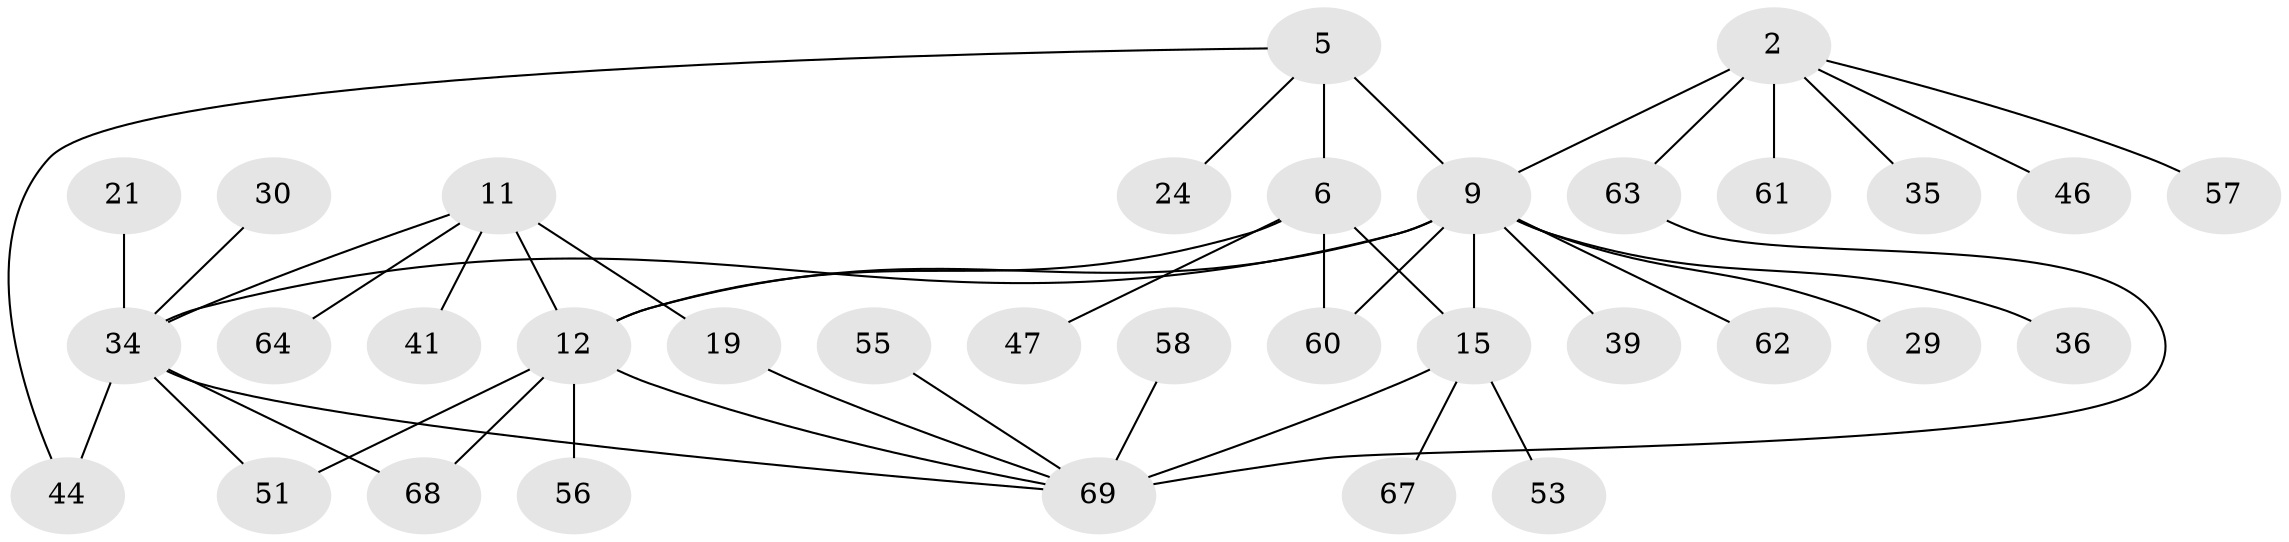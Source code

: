 // original degree distribution, {5: 0.057971014492753624, 4: 0.07246376811594203, 9: 0.028985507246376812, 2: 0.2028985507246377, 6: 0.07246376811594203, 10: 0.014492753623188406, 1: 0.4927536231884058, 3: 0.057971014492753624}
// Generated by graph-tools (version 1.1) at 2025/58/03/04/25 21:58:18]
// undirected, 34 vertices, 44 edges
graph export_dot {
graph [start="1"]
  node [color=gray90,style=filled];
  2 [super="+1"];
  5 [super="+4"];
  6;
  9 [super="+7+3"];
  11;
  12 [super="+10"];
  15 [super="+14"];
  19;
  21;
  24;
  29;
  30 [super="+18"];
  34 [super="+8"];
  35;
  36;
  39;
  41;
  44 [super="+43"];
  46;
  47 [super="+27"];
  51 [super="+31"];
  53;
  55;
  56;
  57 [super="+48"];
  58 [super="+49"];
  60 [super="+32"];
  61;
  62;
  63 [super="+54"];
  64;
  67 [super="+28+38"];
  68 [super="+59"];
  69 [super="+66+13"];
  2 -- 35;
  2 -- 61;
  2 -- 46;
  2 -- 9 [weight=2];
  2 -- 57;
  2 -- 63;
  5 -- 6 [weight=2];
  5 -- 9 [weight=2];
  5 -- 24;
  5 -- 44;
  6 -- 15;
  6 -- 12;
  6 -- 60;
  6 -- 47;
  9 -- 36;
  9 -- 39;
  9 -- 29 [weight=2];
  9 -- 12;
  9 -- 15;
  9 -- 62;
  9 -- 60;
  9 -- 34 [weight=2];
  11 -- 12 [weight=2];
  11 -- 19;
  11 -- 41;
  11 -- 64;
  11 -- 34;
  12 -- 56;
  12 -- 68;
  12 -- 51;
  12 -- 69;
  15 -- 53;
  15 -- 67;
  15 -- 69 [weight=2];
  19 -- 69;
  21 -- 34;
  30 -- 34;
  34 -- 68;
  34 -- 44;
  34 -- 51;
  34 -- 69;
  55 -- 69;
  58 -- 69;
  63 -- 69;
}
